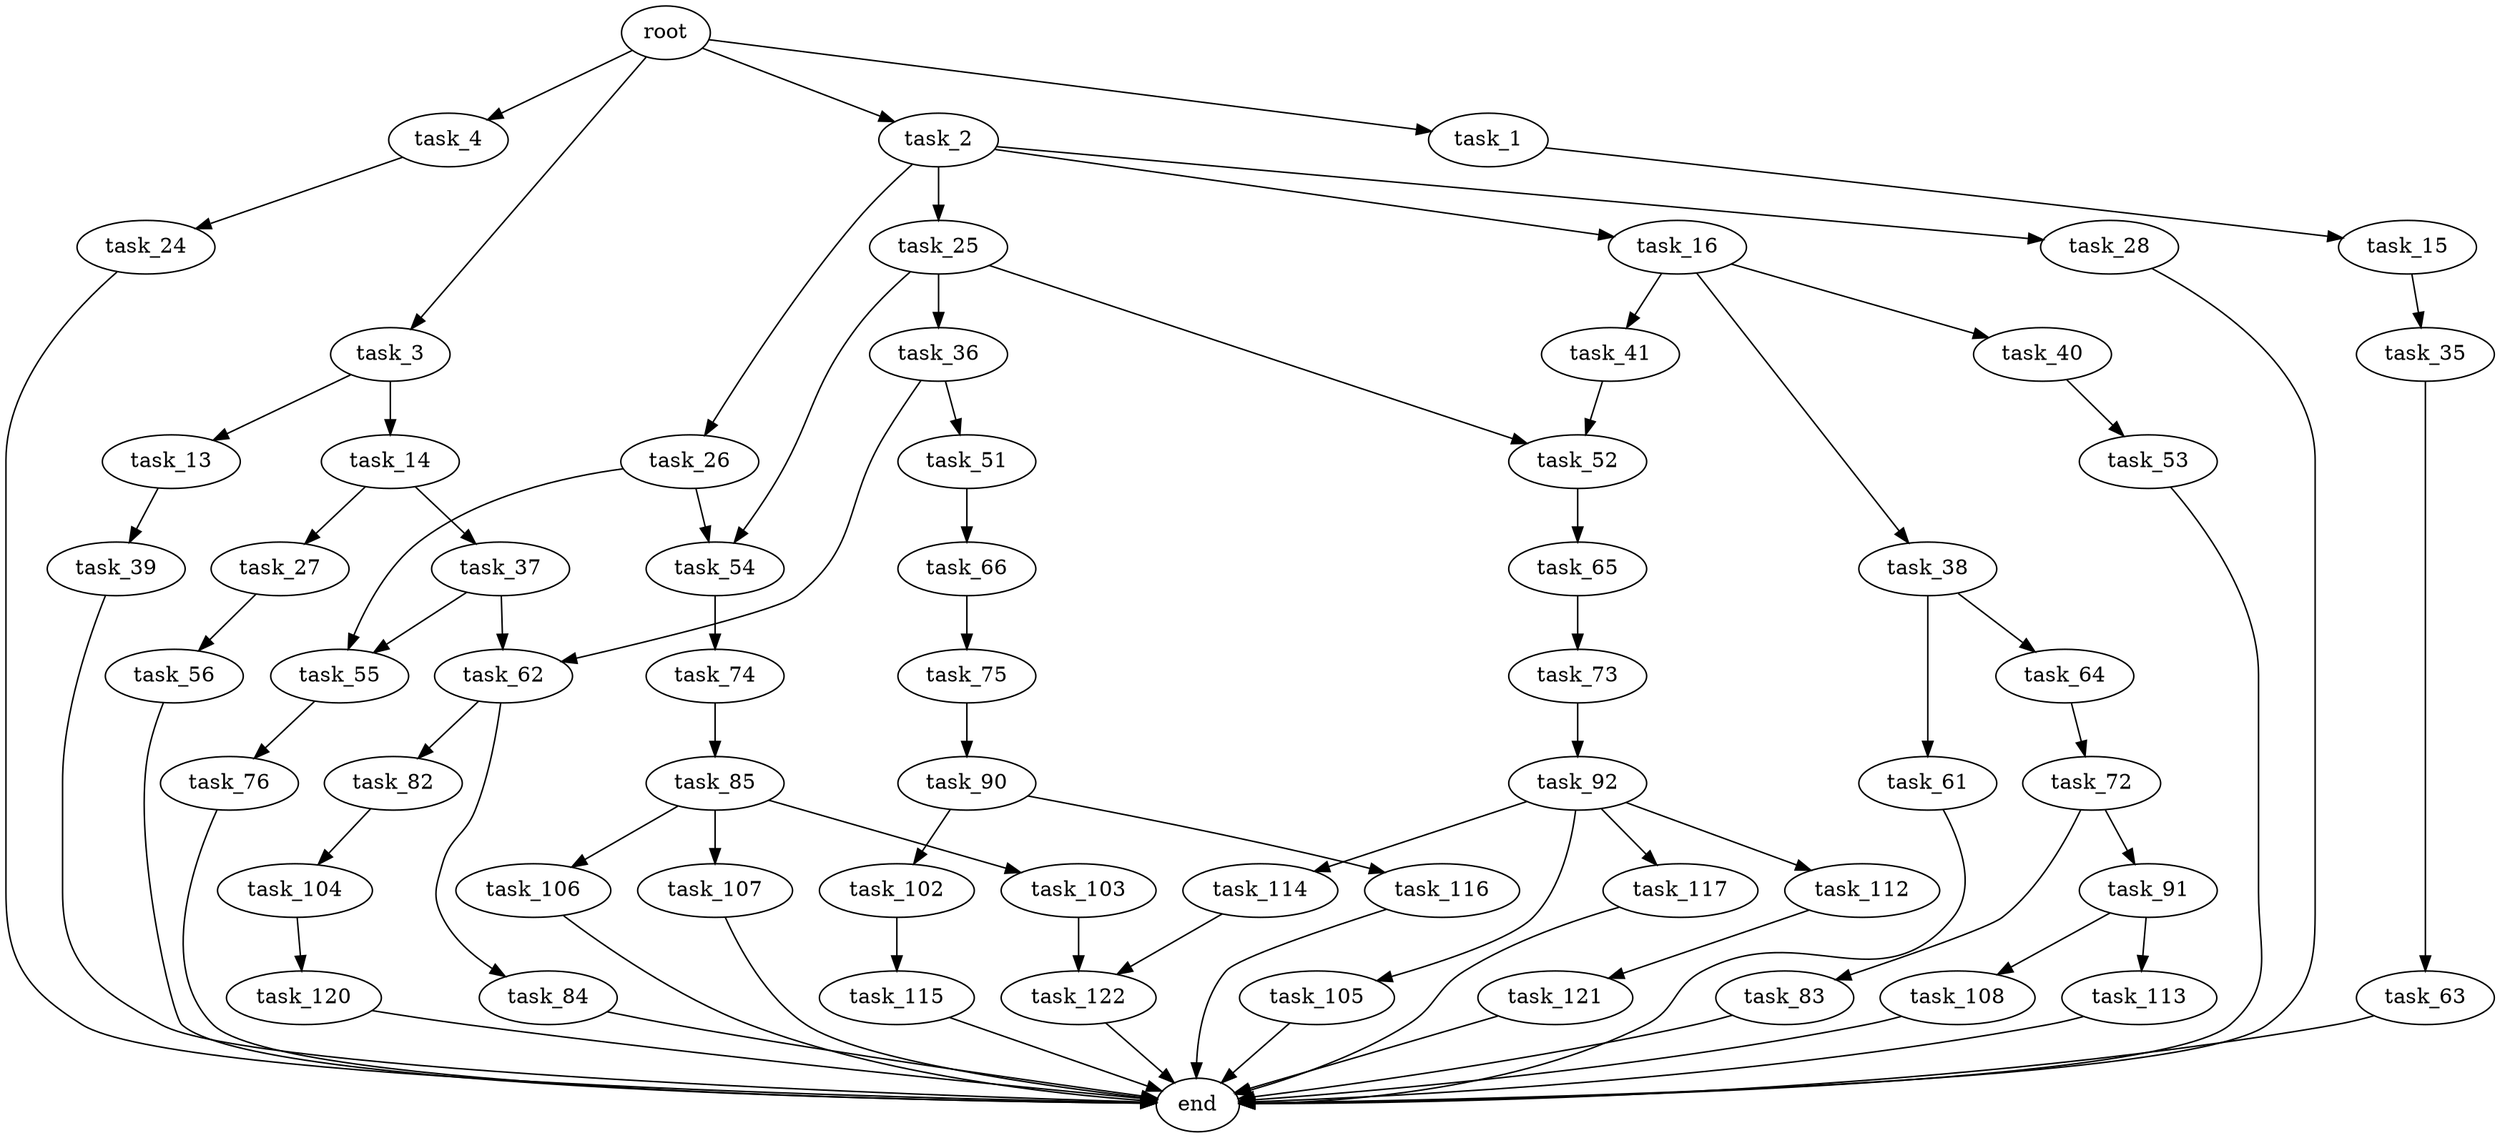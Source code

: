 digraph G {
  root [size="0.000000"];
  task_1 [size="12367474230.000000"];
  task_2 [size="4496355916.000000"];
  task_3 [size="40929427563.000000"];
  task_4 [size="284724173176.000000"];
  task_13 [size="26998104735.000000"];
  task_14 [size="23486391971.000000"];
  task_15 [size="8939289000.000000"];
  task_16 [size="635449068.000000"];
  task_24 [size="68719476736.000000"];
  task_25 [size="46291271050.000000"];
  task_26 [size="24385283966.000000"];
  task_27 [size="903441822.000000"];
  task_28 [size="467462164123.000000"];
  task_35 [size="46386723417.000000"];
  task_36 [size="9027605204.000000"];
  task_37 [size="2356526160.000000"];
  task_38 [size="642090956452.000000"];
  task_39 [size="771935702277.000000"];
  task_40 [size="112968947714.000000"];
  task_41 [size="782757789696.000000"];
  task_51 [size="24567245130.000000"];
  task_52 [size="1289754408428.000000"];
  task_53 [size="27735496503.000000"];
  task_54 [size="15228748036.000000"];
  task_55 [size="15386166878.000000"];
  task_56 [size="231928233984.000000"];
  task_61 [size="28991029248.000000"];
  task_62 [size="24037073389.000000"];
  task_63 [size="819345688484.000000"];
  task_64 [size="134217728000.000000"];
  task_65 [size="300691140616.000000"];
  task_66 [size="368293445632.000000"];
  task_72 [size="782757789696.000000"];
  task_73 [size="549755813888.000000"];
  task_74 [size="782757789696.000000"];
  task_75 [size="478018508958.000000"];
  task_76 [size="814667741.000000"];
  task_82 [size="648202888786.000000"];
  task_83 [size="68719476736.000000"];
  task_84 [size="2128871101.000000"];
  task_85 [size="160542570603.000000"];
  task_90 [size="41863359871.000000"];
  task_91 [size="134496989270.000000"];
  task_92 [size="783798569998.000000"];
  task_102 [size="457843342745.000000"];
  task_103 [size="312005830391.000000"];
  task_104 [size="8589934592.000000"];
  task_105 [size="3288137695.000000"];
  task_106 [size="28991029248.000000"];
  task_107 [size="17126146326.000000"];
  task_108 [size="618268131445.000000"];
  task_112 [size="33558205538.000000"];
  task_113 [size="21389559709.000000"];
  task_114 [size="26399207377.000000"];
  task_115 [size="438992478.000000"];
  task_116 [size="1217736778210.000000"];
  task_117 [size="44998366886.000000"];
  task_120 [size="20832878402.000000"];
  task_121 [size="549755813888.000000"];
  task_122 [size="19229778999.000000"];
  end [size="0.000000"];

  root -> task_1 [size="1.000000"];
  root -> task_2 [size="1.000000"];
  root -> task_3 [size="1.000000"];
  root -> task_4 [size="1.000000"];
  task_1 -> task_15 [size="209715200.000000"];
  task_2 -> task_16 [size="536870912.000000"];
  task_2 -> task_25 [size="536870912.000000"];
  task_2 -> task_26 [size="536870912.000000"];
  task_2 -> task_28 [size="536870912.000000"];
  task_3 -> task_13 [size="134217728.000000"];
  task_3 -> task_14 [size="134217728.000000"];
  task_4 -> task_24 [size="209715200.000000"];
  task_13 -> task_39 [size="75497472.000000"];
  task_14 -> task_27 [size="33554432.000000"];
  task_14 -> task_37 [size="33554432.000000"];
  task_15 -> task_35 [size="301989888.000000"];
  task_16 -> task_38 [size="33554432.000000"];
  task_16 -> task_40 [size="33554432.000000"];
  task_16 -> task_41 [size="33554432.000000"];
  task_24 -> end [size="1.000000"];
  task_25 -> task_36 [size="33554432.000000"];
  task_25 -> task_52 [size="33554432.000000"];
  task_25 -> task_54 [size="33554432.000000"];
  task_26 -> task_54 [size="411041792.000000"];
  task_26 -> task_55 [size="411041792.000000"];
  task_27 -> task_56 [size="33554432.000000"];
  task_28 -> end [size="1.000000"];
  task_35 -> task_63 [size="33554432.000000"];
  task_36 -> task_51 [size="411041792.000000"];
  task_36 -> task_62 [size="411041792.000000"];
  task_37 -> task_55 [size="134217728.000000"];
  task_37 -> task_62 [size="134217728.000000"];
  task_38 -> task_61 [size="838860800.000000"];
  task_38 -> task_64 [size="838860800.000000"];
  task_39 -> end [size="1.000000"];
  task_40 -> task_53 [size="209715200.000000"];
  task_41 -> task_52 [size="679477248.000000"];
  task_51 -> task_66 [size="411041792.000000"];
  task_52 -> task_65 [size="838860800.000000"];
  task_53 -> end [size="1.000000"];
  task_54 -> task_74 [size="679477248.000000"];
  task_55 -> task_76 [size="301989888.000000"];
  task_56 -> end [size="1.000000"];
  task_61 -> end [size="1.000000"];
  task_62 -> task_82 [size="536870912.000000"];
  task_62 -> task_84 [size="536870912.000000"];
  task_63 -> end [size="1.000000"];
  task_64 -> task_72 [size="209715200.000000"];
  task_65 -> task_73 [size="209715200.000000"];
  task_66 -> task_75 [size="411041792.000000"];
  task_72 -> task_83 [size="679477248.000000"];
  task_72 -> task_91 [size="679477248.000000"];
  task_73 -> task_92 [size="536870912.000000"];
  task_74 -> task_85 [size="679477248.000000"];
  task_75 -> task_90 [size="838860800.000000"];
  task_76 -> end [size="1.000000"];
  task_82 -> task_104 [size="536870912.000000"];
  task_83 -> end [size="1.000000"];
  task_84 -> end [size="1.000000"];
  task_85 -> task_103 [size="134217728.000000"];
  task_85 -> task_106 [size="134217728.000000"];
  task_85 -> task_107 [size="134217728.000000"];
  task_90 -> task_102 [size="75497472.000000"];
  task_90 -> task_116 [size="75497472.000000"];
  task_91 -> task_108 [size="134217728.000000"];
  task_91 -> task_113 [size="134217728.000000"];
  task_92 -> task_105 [size="679477248.000000"];
  task_92 -> task_112 [size="679477248.000000"];
  task_92 -> task_114 [size="679477248.000000"];
  task_92 -> task_117 [size="679477248.000000"];
  task_102 -> task_115 [size="411041792.000000"];
  task_103 -> task_122 [size="209715200.000000"];
  task_104 -> task_120 [size="33554432.000000"];
  task_105 -> end [size="1.000000"];
  task_106 -> end [size="1.000000"];
  task_107 -> end [size="1.000000"];
  task_108 -> end [size="1.000000"];
  task_112 -> task_121 [size="33554432.000000"];
  task_113 -> end [size="1.000000"];
  task_114 -> task_122 [size="679477248.000000"];
  task_115 -> end [size="1.000000"];
  task_116 -> end [size="1.000000"];
  task_117 -> end [size="1.000000"];
  task_120 -> end [size="1.000000"];
  task_121 -> end [size="1.000000"];
  task_122 -> end [size="1.000000"];
}
